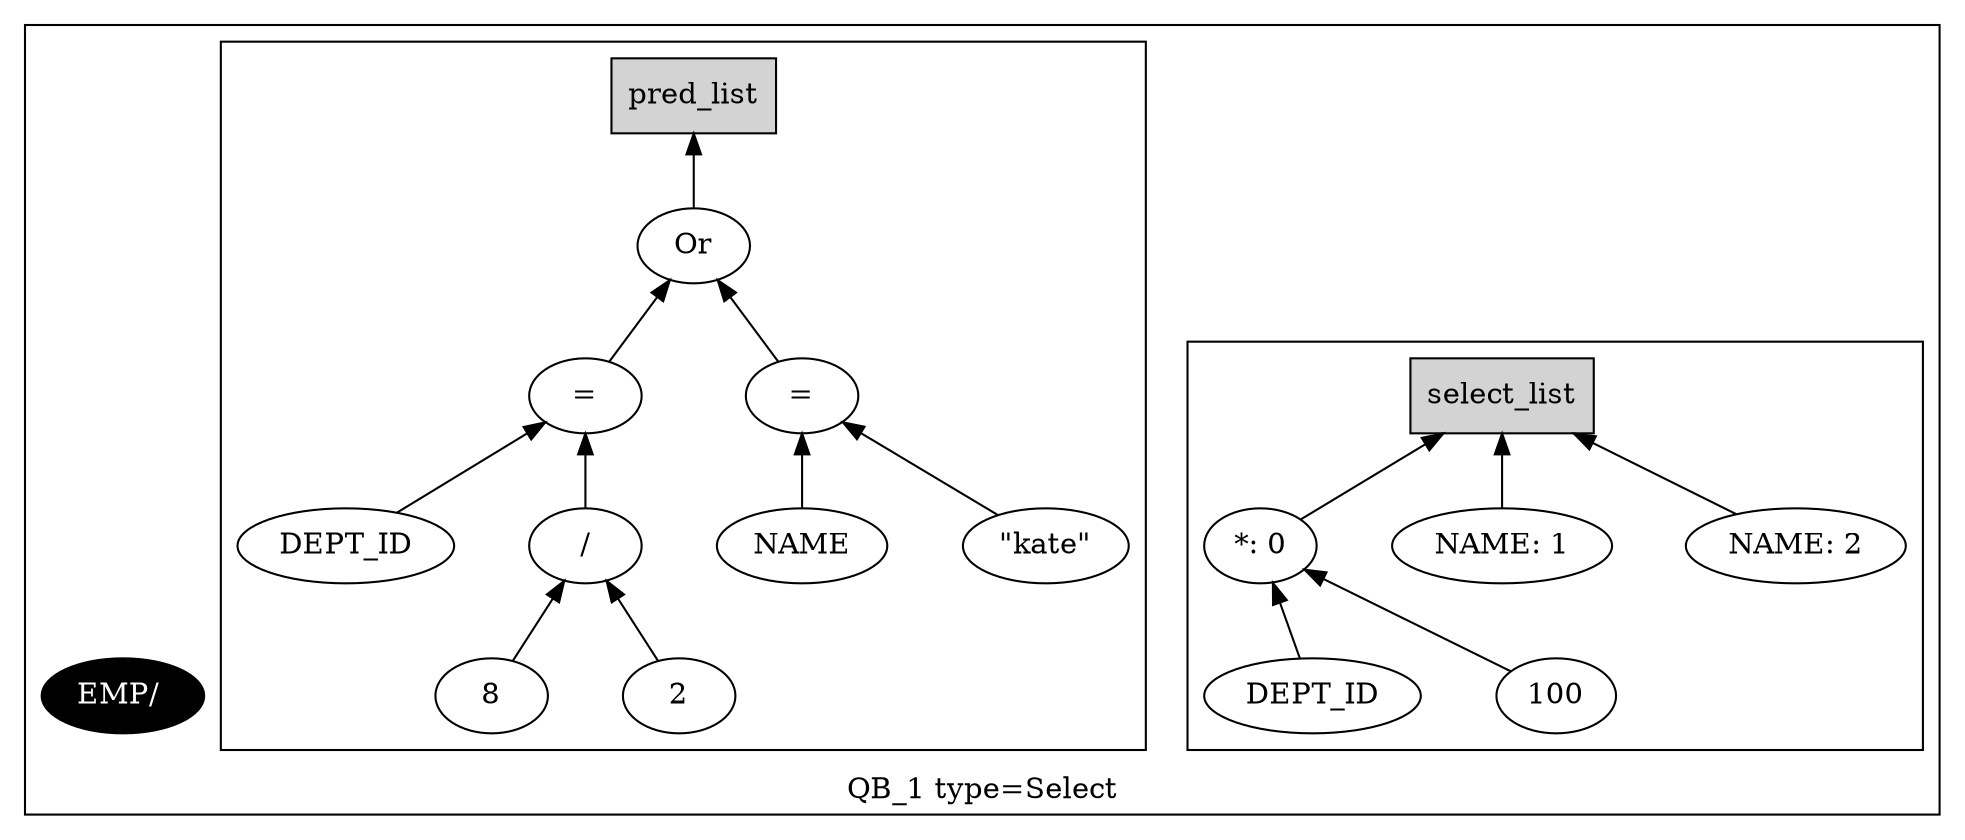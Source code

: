 digraph example1 {
    rankdir=BT;
    nodesep=0.5;
    ordering="in";
  subgraph cluster_QB_1 {
    "QB_1_selectlist"[label="select_list",shape=box,style=filled];
  subgraph cluster_select_listQB_1 {
    exprnodeNodeId3v1[label="*: 0"];
    exprnodeNodeId1v1 -> exprnodeNodeId3v1;
    exprnodeNodeId1v1[label="DEPT_ID"];
    exprnodeNodeId2v1 -> exprnodeNodeId3v1;
    exprnodeNodeId2v1[label="100"];
    exprnodeNodeId3v1 -> "QB_1_selectlist";
    exprnodeNodeId4v1[label="NAME: 1"];
    exprnodeNodeId4v1 -> "QB_1_selectlist";
    exprnodeNodeId5v1[label="NAME: 2"];
    exprnodeNodeId5v1 -> "QB_1_selectlist";
}
    "QUN_0"[label="EMP/ ", fillcolor=black, fontcolor=white, style=filled]
  subgraph cluster_pred_listQB_1 {
    exprnodeNodeId14v1[label="Or"];
    exprnodeNodeId10v1 -> exprnodeNodeId14v1;
    exprnodeNodeId10v1[label="="];
    exprnodeNodeId6v1 -> exprnodeNodeId10v1;
    exprnodeNodeId6v1[label="DEPT_ID"];
    exprnodeNodeId9v1 -> exprnodeNodeId10v1;
    exprnodeNodeId9v1[label="/"];
    exprnodeNodeId7v1 -> exprnodeNodeId9v1;
    exprnodeNodeId7v1[label="8"];
    exprnodeNodeId8v1 -> exprnodeNodeId9v1;
    exprnodeNodeId8v1[label="2"];
    exprnodeNodeId13v1 -> exprnodeNodeId14v1;
    exprnodeNodeId13v1[label="="];
    exprnodeNodeId11v1 -> exprnodeNodeId13v1;
    exprnodeNodeId11v1[label="NAME"];
    exprnodeNodeId12v1 -> exprnodeNodeId13v1;
    exprnodeNodeId12v1[label="\"kate\""];
    exprnodeNodeId14v1 -> QB_1_pred_list;
    "QB_1_pred_list"[label="pred_list",shape=box,style=filled];
}
    label = "QB_1 type=Select";
}
}
